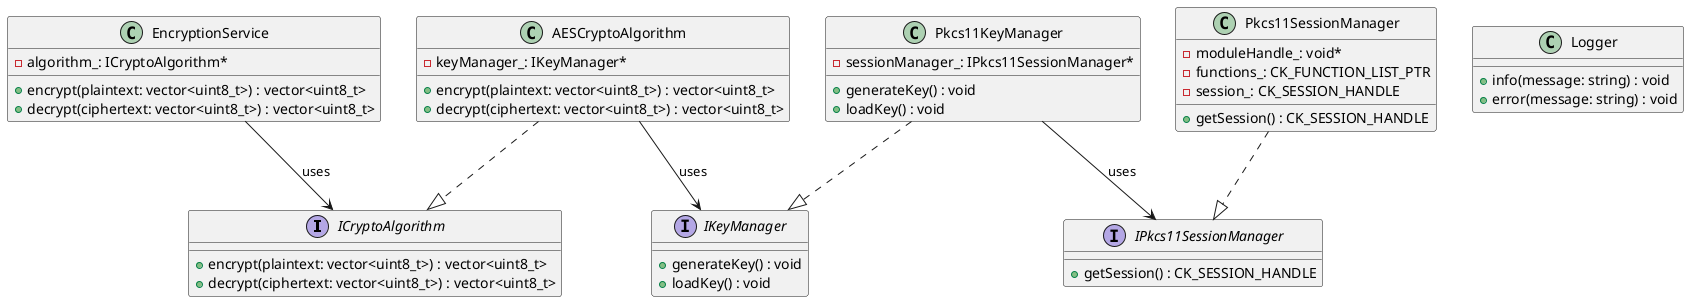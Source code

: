 @startuml

interface ICryptoAlgorithm {
    +encrypt(plaintext: vector<uint8_t>) : vector<uint8_t>
    +decrypt(ciphertext: vector<uint8_t>) : vector<uint8_t>
}

interface IKeyManager {
    +generateKey() : void
    +loadKey() : void
}

interface IPkcs11SessionManager {
    +getSession() : CK_SESSION_HANDLE
}

class EncryptionService {
    - algorithm_: ICryptoAlgorithm*
    + encrypt(plaintext: vector<uint8_t>) : vector<uint8_t>
    + decrypt(ciphertext: vector<uint8_t>) : vector<uint8_t>
}

class AESCryptoAlgorithm {
    - keyManager_: IKeyManager*
    + encrypt(plaintext: vector<uint8_t>) : vector<uint8_t>
    + decrypt(ciphertext: vector<uint8_t>) : vector<uint8_t>
}

class Pkcs11KeyManager {
    - sessionManager_: IPkcs11SessionManager*
    + generateKey() : void
    + loadKey() : void
}

class Pkcs11SessionManager {
    - moduleHandle_: void*
    - functions_: CK_FUNCTION_LIST_PTR
    - session_: CK_SESSION_HANDLE
    + getSession() : CK_SESSION_HANDLE
}

class Logger {
    +info(message: string) : void
    +error(message: string) : void
}

EncryptionService --> ICryptoAlgorithm : uses
AESCryptoAlgorithm ..|> ICryptoAlgorithm
AESCryptoAlgorithm --> IKeyManager : uses
Pkcs11KeyManager ..|> IKeyManager
Pkcs11KeyManager --> IPkcs11SessionManager : uses
Pkcs11SessionManager ..|> IPkcs11SessionManager

@enduml
